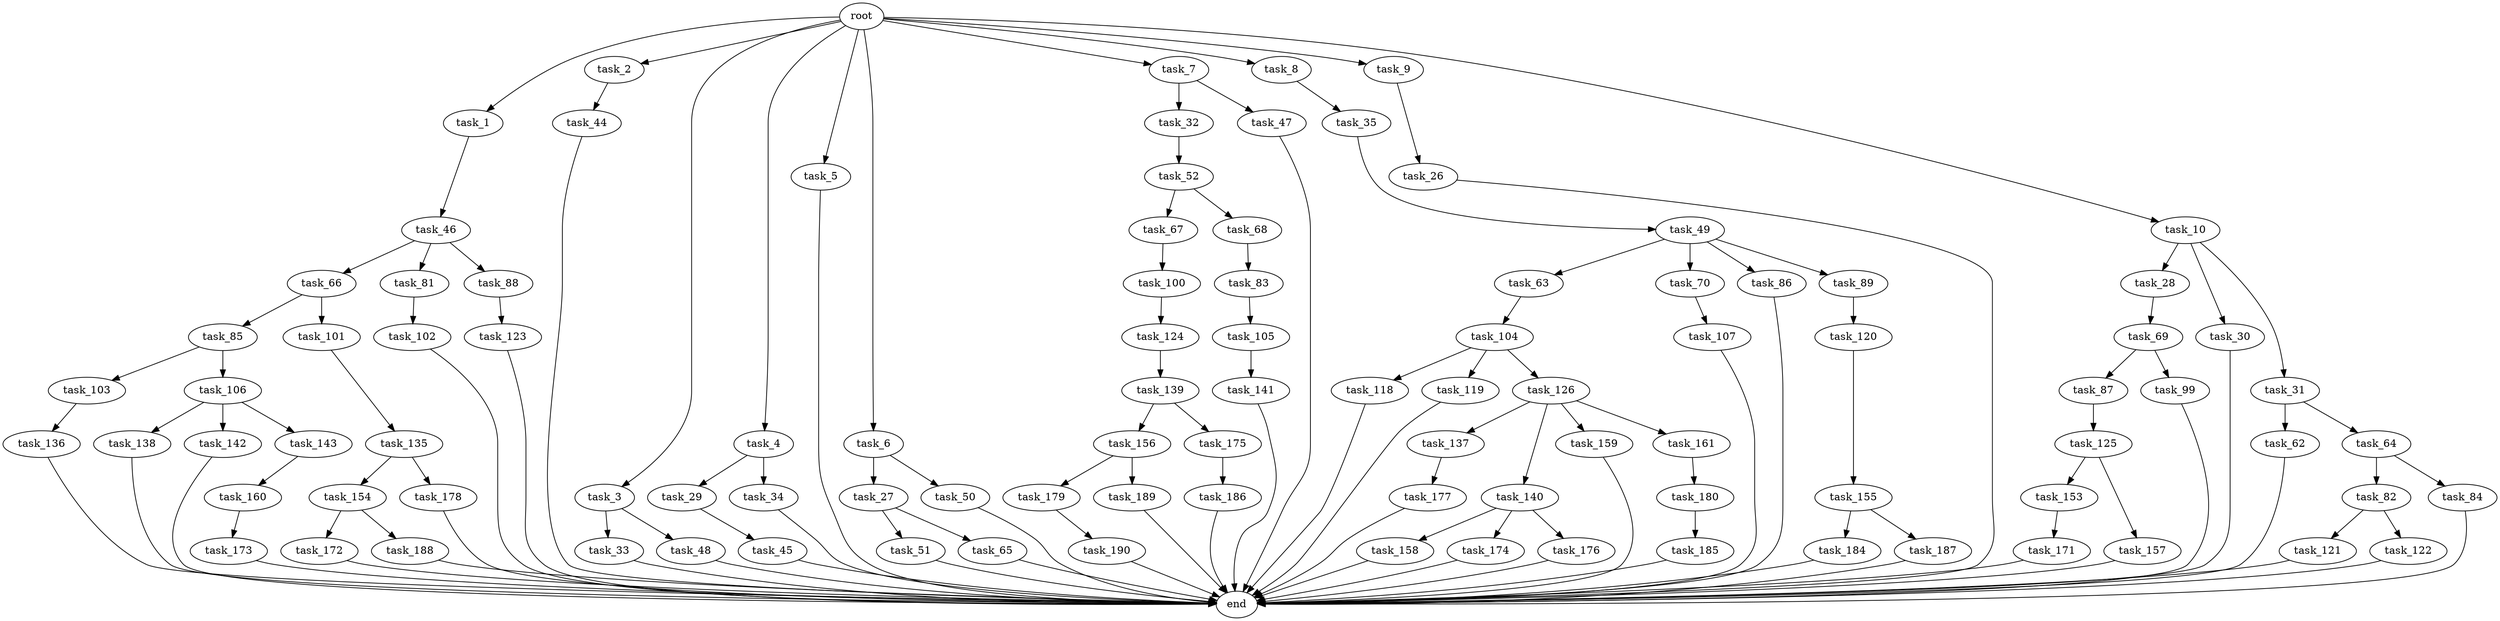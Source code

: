 digraph G {
  root [size="0.000000"];
  task_1 [size="1024.000000"];
  task_2 [size="1024.000000"];
  task_3 [size="1024.000000"];
  task_4 [size="1024.000000"];
  task_5 [size="1024.000000"];
  task_6 [size="1024.000000"];
  task_7 [size="1024.000000"];
  task_8 [size="1024.000000"];
  task_9 [size="1024.000000"];
  task_10 [size="1024.000000"];
  task_26 [size="695784701952.000000"];
  task_27 [size="137438953472.000000"];
  task_28 [size="309237645312.000000"];
  task_29 [size="858993459200.000000"];
  task_30 [size="309237645312.000000"];
  task_31 [size="309237645312.000000"];
  task_32 [size="858993459200.000000"];
  task_33 [size="214748364800.000000"];
  task_34 [size="858993459200.000000"];
  task_35 [size="309237645312.000000"];
  task_44 [size="695784701952.000000"];
  task_45 [size="214748364800.000000"];
  task_46 [size="420906795008.000000"];
  task_47 [size="858993459200.000000"];
  task_48 [size="214748364800.000000"];
  task_49 [size="420906795008.000000"];
  task_50 [size="137438953472.000000"];
  task_51 [size="77309411328.000000"];
  task_52 [size="309237645312.000000"];
  task_62 [size="549755813888.000000"];
  task_63 [size="137438953472.000000"];
  task_64 [size="549755813888.000000"];
  task_65 [size="77309411328.000000"];
  task_66 [size="420906795008.000000"];
  task_67 [size="309237645312.000000"];
  task_68 [size="309237645312.000000"];
  task_69 [size="77309411328.000000"];
  task_70 [size="137438953472.000000"];
  task_81 [size="420906795008.000000"];
  task_82 [size="695784701952.000000"];
  task_83 [size="214748364800.000000"];
  task_84 [size="695784701952.000000"];
  task_85 [size="549755813888.000000"];
  task_86 [size="137438953472.000000"];
  task_87 [size="858993459200.000000"];
  task_88 [size="420906795008.000000"];
  task_89 [size="137438953472.000000"];
  task_99 [size="858993459200.000000"];
  task_100 [size="214748364800.000000"];
  task_101 [size="549755813888.000000"];
  task_102 [size="420906795008.000000"];
  task_103 [size="858993459200.000000"];
  task_104 [size="214748364800.000000"];
  task_105 [size="549755813888.000000"];
  task_106 [size="858993459200.000000"];
  task_107 [size="214748364800.000000"];
  task_118 [size="77309411328.000000"];
  task_119 [size="77309411328.000000"];
  task_120 [size="420906795008.000000"];
  task_121 [size="137438953472.000000"];
  task_122 [size="137438953472.000000"];
  task_123 [size="34359738368.000000"];
  task_124 [size="214748364800.000000"];
  task_125 [size="309237645312.000000"];
  task_126 [size="77309411328.000000"];
  task_135 [size="34359738368.000000"];
  task_136 [size="214748364800.000000"];
  task_137 [size="549755813888.000000"];
  task_138 [size="309237645312.000000"];
  task_139 [size="137438953472.000000"];
  task_140 [size="549755813888.000000"];
  task_141 [size="77309411328.000000"];
  task_142 [size="309237645312.000000"];
  task_143 [size="309237645312.000000"];
  task_153 [size="858993459200.000000"];
  task_154 [size="858993459200.000000"];
  task_155 [size="137438953472.000000"];
  task_156 [size="137438953472.000000"];
  task_157 [size="858993459200.000000"];
  task_158 [size="695784701952.000000"];
  task_159 [size="549755813888.000000"];
  task_160 [size="549755813888.000000"];
  task_161 [size="549755813888.000000"];
  task_171 [size="34359738368.000000"];
  task_172 [size="34359738368.000000"];
  task_173 [size="420906795008.000000"];
  task_174 [size="695784701952.000000"];
  task_175 [size="137438953472.000000"];
  task_176 [size="695784701952.000000"];
  task_177 [size="309237645312.000000"];
  task_178 [size="858993459200.000000"];
  task_179 [size="420906795008.000000"];
  task_180 [size="214748364800.000000"];
  task_184 [size="77309411328.000000"];
  task_185 [size="137438953472.000000"];
  task_186 [size="34359738368.000000"];
  task_187 [size="77309411328.000000"];
  task_188 [size="34359738368.000000"];
  task_189 [size="420906795008.000000"];
  task_190 [size="137438953472.000000"];
  end [size="0.000000"];

  root -> task_1 [size="1.000000"];
  root -> task_2 [size="1.000000"];
  root -> task_3 [size="1.000000"];
  root -> task_4 [size="1.000000"];
  root -> task_5 [size="1.000000"];
  root -> task_6 [size="1.000000"];
  root -> task_7 [size="1.000000"];
  root -> task_8 [size="1.000000"];
  root -> task_9 [size="1.000000"];
  root -> task_10 [size="1.000000"];
  task_1 -> task_46 [size="411041792.000000"];
  task_2 -> task_44 [size="679477248.000000"];
  task_3 -> task_33 [size="209715200.000000"];
  task_3 -> task_48 [size="209715200.000000"];
  task_4 -> task_29 [size="838860800.000000"];
  task_4 -> task_34 [size="838860800.000000"];
  task_5 -> end [size="1.000000"];
  task_6 -> task_27 [size="134217728.000000"];
  task_6 -> task_50 [size="134217728.000000"];
  task_7 -> task_32 [size="838860800.000000"];
  task_7 -> task_47 [size="838860800.000000"];
  task_8 -> task_35 [size="301989888.000000"];
  task_9 -> task_26 [size="679477248.000000"];
  task_10 -> task_28 [size="301989888.000000"];
  task_10 -> task_30 [size="301989888.000000"];
  task_10 -> task_31 [size="301989888.000000"];
  task_26 -> end [size="1.000000"];
  task_27 -> task_51 [size="75497472.000000"];
  task_27 -> task_65 [size="75497472.000000"];
  task_28 -> task_69 [size="75497472.000000"];
  task_29 -> task_45 [size="209715200.000000"];
  task_30 -> end [size="1.000000"];
  task_31 -> task_62 [size="536870912.000000"];
  task_31 -> task_64 [size="536870912.000000"];
  task_32 -> task_52 [size="301989888.000000"];
  task_33 -> end [size="1.000000"];
  task_34 -> end [size="1.000000"];
  task_35 -> task_49 [size="411041792.000000"];
  task_44 -> end [size="1.000000"];
  task_45 -> end [size="1.000000"];
  task_46 -> task_66 [size="411041792.000000"];
  task_46 -> task_81 [size="411041792.000000"];
  task_46 -> task_88 [size="411041792.000000"];
  task_47 -> end [size="1.000000"];
  task_48 -> end [size="1.000000"];
  task_49 -> task_63 [size="134217728.000000"];
  task_49 -> task_70 [size="134217728.000000"];
  task_49 -> task_86 [size="134217728.000000"];
  task_49 -> task_89 [size="134217728.000000"];
  task_50 -> end [size="1.000000"];
  task_51 -> end [size="1.000000"];
  task_52 -> task_67 [size="301989888.000000"];
  task_52 -> task_68 [size="301989888.000000"];
  task_62 -> end [size="1.000000"];
  task_63 -> task_104 [size="209715200.000000"];
  task_64 -> task_82 [size="679477248.000000"];
  task_64 -> task_84 [size="679477248.000000"];
  task_65 -> end [size="1.000000"];
  task_66 -> task_85 [size="536870912.000000"];
  task_66 -> task_101 [size="536870912.000000"];
  task_67 -> task_100 [size="209715200.000000"];
  task_68 -> task_83 [size="209715200.000000"];
  task_69 -> task_87 [size="838860800.000000"];
  task_69 -> task_99 [size="838860800.000000"];
  task_70 -> task_107 [size="209715200.000000"];
  task_81 -> task_102 [size="411041792.000000"];
  task_82 -> task_121 [size="134217728.000000"];
  task_82 -> task_122 [size="134217728.000000"];
  task_83 -> task_105 [size="536870912.000000"];
  task_84 -> end [size="1.000000"];
  task_85 -> task_103 [size="838860800.000000"];
  task_85 -> task_106 [size="838860800.000000"];
  task_86 -> end [size="1.000000"];
  task_87 -> task_125 [size="301989888.000000"];
  task_88 -> task_123 [size="33554432.000000"];
  task_89 -> task_120 [size="411041792.000000"];
  task_99 -> end [size="1.000000"];
  task_100 -> task_124 [size="209715200.000000"];
  task_101 -> task_135 [size="33554432.000000"];
  task_102 -> end [size="1.000000"];
  task_103 -> task_136 [size="209715200.000000"];
  task_104 -> task_118 [size="75497472.000000"];
  task_104 -> task_119 [size="75497472.000000"];
  task_104 -> task_126 [size="75497472.000000"];
  task_105 -> task_141 [size="75497472.000000"];
  task_106 -> task_138 [size="301989888.000000"];
  task_106 -> task_142 [size="301989888.000000"];
  task_106 -> task_143 [size="301989888.000000"];
  task_107 -> end [size="1.000000"];
  task_118 -> end [size="1.000000"];
  task_119 -> end [size="1.000000"];
  task_120 -> task_155 [size="134217728.000000"];
  task_121 -> end [size="1.000000"];
  task_122 -> end [size="1.000000"];
  task_123 -> end [size="1.000000"];
  task_124 -> task_139 [size="134217728.000000"];
  task_125 -> task_153 [size="838860800.000000"];
  task_125 -> task_157 [size="838860800.000000"];
  task_126 -> task_137 [size="536870912.000000"];
  task_126 -> task_140 [size="536870912.000000"];
  task_126 -> task_159 [size="536870912.000000"];
  task_126 -> task_161 [size="536870912.000000"];
  task_135 -> task_154 [size="838860800.000000"];
  task_135 -> task_178 [size="838860800.000000"];
  task_136 -> end [size="1.000000"];
  task_137 -> task_177 [size="301989888.000000"];
  task_138 -> end [size="1.000000"];
  task_139 -> task_156 [size="134217728.000000"];
  task_139 -> task_175 [size="134217728.000000"];
  task_140 -> task_158 [size="679477248.000000"];
  task_140 -> task_174 [size="679477248.000000"];
  task_140 -> task_176 [size="679477248.000000"];
  task_141 -> end [size="1.000000"];
  task_142 -> end [size="1.000000"];
  task_143 -> task_160 [size="536870912.000000"];
  task_153 -> task_171 [size="33554432.000000"];
  task_154 -> task_172 [size="33554432.000000"];
  task_154 -> task_188 [size="33554432.000000"];
  task_155 -> task_184 [size="75497472.000000"];
  task_155 -> task_187 [size="75497472.000000"];
  task_156 -> task_179 [size="411041792.000000"];
  task_156 -> task_189 [size="411041792.000000"];
  task_157 -> end [size="1.000000"];
  task_158 -> end [size="1.000000"];
  task_159 -> end [size="1.000000"];
  task_160 -> task_173 [size="411041792.000000"];
  task_161 -> task_180 [size="209715200.000000"];
  task_171 -> end [size="1.000000"];
  task_172 -> end [size="1.000000"];
  task_173 -> end [size="1.000000"];
  task_174 -> end [size="1.000000"];
  task_175 -> task_186 [size="33554432.000000"];
  task_176 -> end [size="1.000000"];
  task_177 -> end [size="1.000000"];
  task_178 -> end [size="1.000000"];
  task_179 -> task_190 [size="134217728.000000"];
  task_180 -> task_185 [size="134217728.000000"];
  task_184 -> end [size="1.000000"];
  task_185 -> end [size="1.000000"];
  task_186 -> end [size="1.000000"];
  task_187 -> end [size="1.000000"];
  task_188 -> end [size="1.000000"];
  task_189 -> end [size="1.000000"];
  task_190 -> end [size="1.000000"];
}
